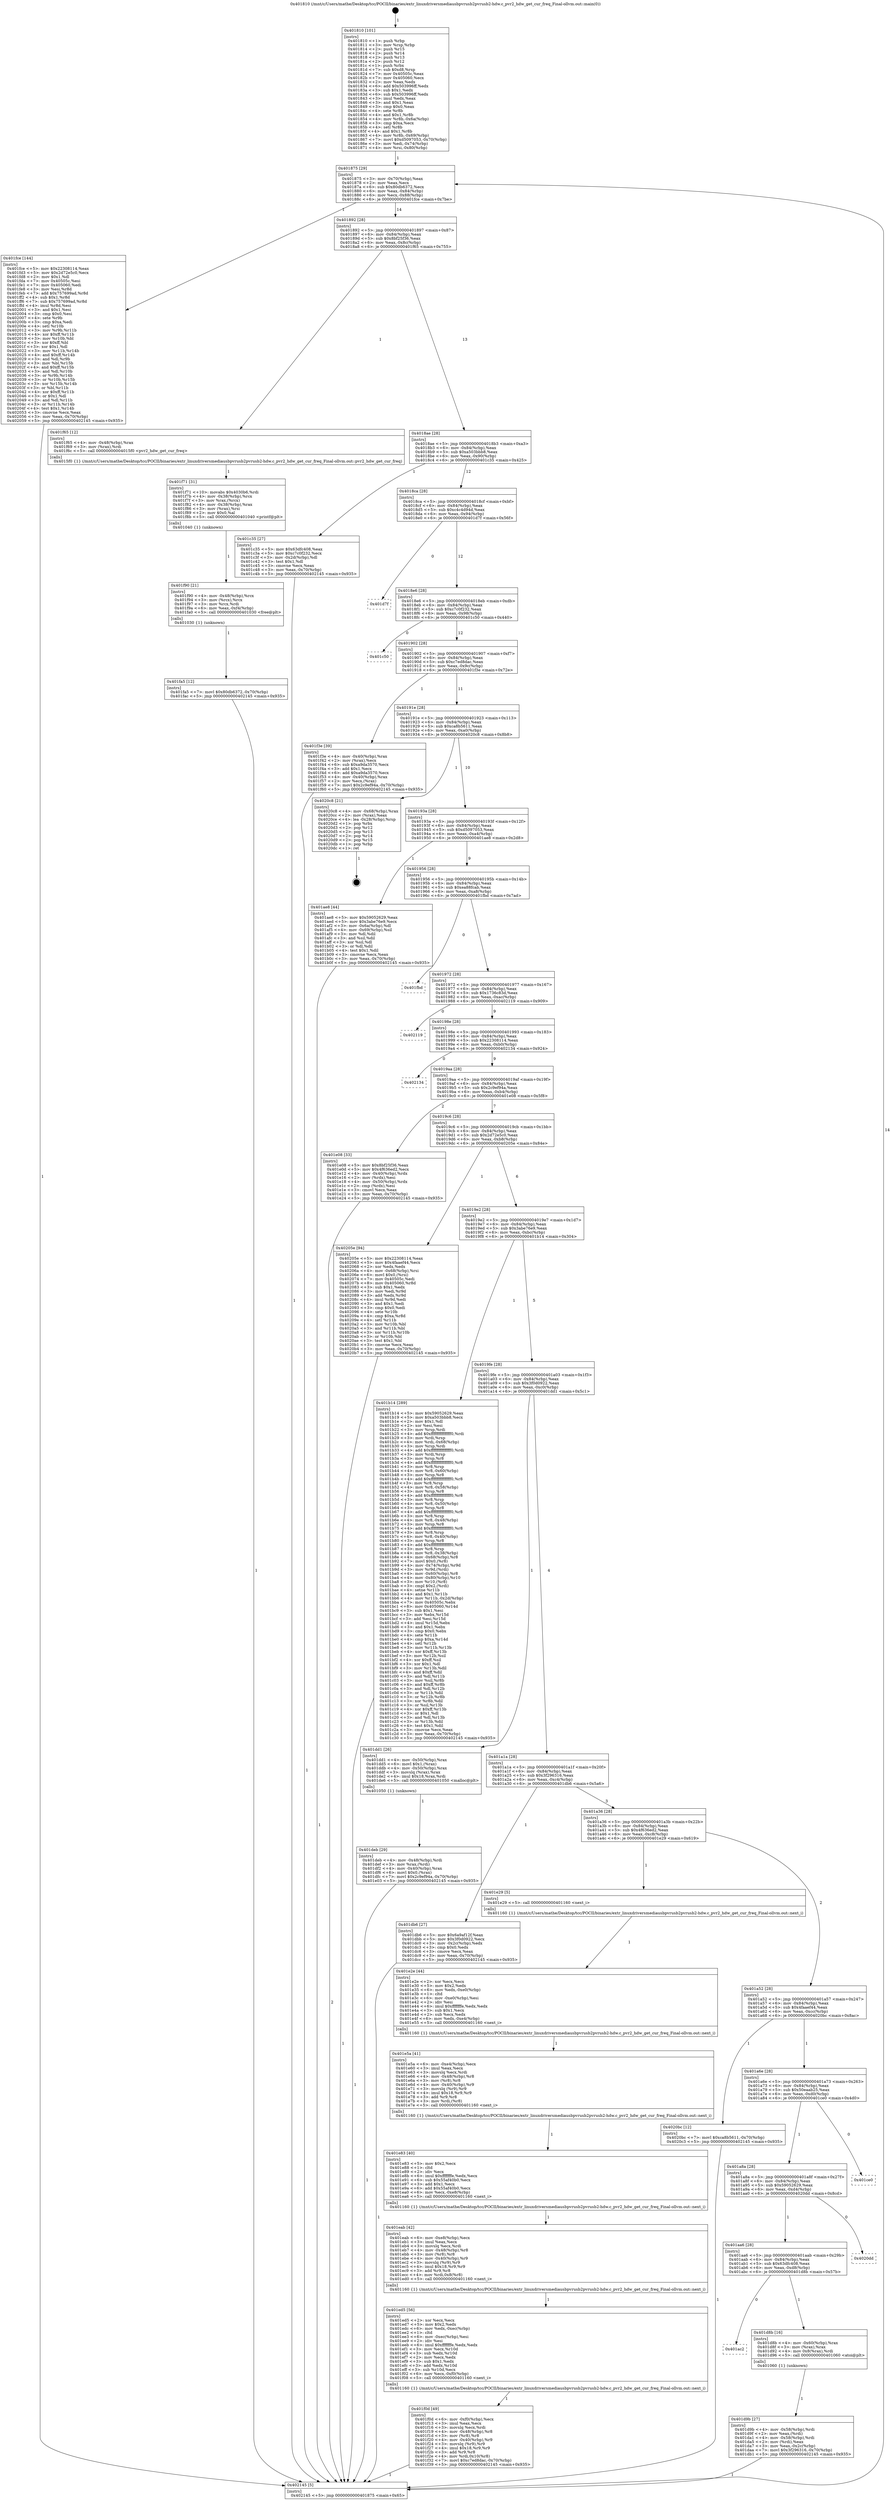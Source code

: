 digraph "0x401810" {
  label = "0x401810 (/mnt/c/Users/mathe/Desktop/tcc/POCII/binaries/extr_linuxdriversmediausbpvrusb2pvrusb2-hdw.c_pvr2_hdw_get_cur_freq_Final-ollvm.out::main(0))"
  labelloc = "t"
  node[shape=record]

  Entry [label="",width=0.3,height=0.3,shape=circle,fillcolor=black,style=filled]
  "0x401875" [label="{
     0x401875 [29]\l
     | [instrs]\l
     &nbsp;&nbsp;0x401875 \<+3\>: mov -0x70(%rbp),%eax\l
     &nbsp;&nbsp;0x401878 \<+2\>: mov %eax,%ecx\l
     &nbsp;&nbsp;0x40187a \<+6\>: sub $0x80db6372,%ecx\l
     &nbsp;&nbsp;0x401880 \<+6\>: mov %eax,-0x84(%rbp)\l
     &nbsp;&nbsp;0x401886 \<+6\>: mov %ecx,-0x88(%rbp)\l
     &nbsp;&nbsp;0x40188c \<+6\>: je 0000000000401fce \<main+0x7be\>\l
  }"]
  "0x401fce" [label="{
     0x401fce [144]\l
     | [instrs]\l
     &nbsp;&nbsp;0x401fce \<+5\>: mov $0x22308114,%eax\l
     &nbsp;&nbsp;0x401fd3 \<+5\>: mov $0x2d72e5c0,%ecx\l
     &nbsp;&nbsp;0x401fd8 \<+2\>: mov $0x1,%dl\l
     &nbsp;&nbsp;0x401fda \<+7\>: mov 0x40505c,%esi\l
     &nbsp;&nbsp;0x401fe1 \<+7\>: mov 0x405060,%edi\l
     &nbsp;&nbsp;0x401fe8 \<+3\>: mov %esi,%r8d\l
     &nbsp;&nbsp;0x401feb \<+7\>: add $0x757699ad,%r8d\l
     &nbsp;&nbsp;0x401ff2 \<+4\>: sub $0x1,%r8d\l
     &nbsp;&nbsp;0x401ff6 \<+7\>: sub $0x757699ad,%r8d\l
     &nbsp;&nbsp;0x401ffd \<+4\>: imul %r8d,%esi\l
     &nbsp;&nbsp;0x402001 \<+3\>: and $0x1,%esi\l
     &nbsp;&nbsp;0x402004 \<+3\>: cmp $0x0,%esi\l
     &nbsp;&nbsp;0x402007 \<+4\>: sete %r9b\l
     &nbsp;&nbsp;0x40200b \<+3\>: cmp $0xa,%edi\l
     &nbsp;&nbsp;0x40200e \<+4\>: setl %r10b\l
     &nbsp;&nbsp;0x402012 \<+3\>: mov %r9b,%r11b\l
     &nbsp;&nbsp;0x402015 \<+4\>: xor $0xff,%r11b\l
     &nbsp;&nbsp;0x402019 \<+3\>: mov %r10b,%bl\l
     &nbsp;&nbsp;0x40201c \<+3\>: xor $0xff,%bl\l
     &nbsp;&nbsp;0x40201f \<+3\>: xor $0x1,%dl\l
     &nbsp;&nbsp;0x402022 \<+3\>: mov %r11b,%r14b\l
     &nbsp;&nbsp;0x402025 \<+4\>: and $0xff,%r14b\l
     &nbsp;&nbsp;0x402029 \<+3\>: and %dl,%r9b\l
     &nbsp;&nbsp;0x40202c \<+3\>: mov %bl,%r15b\l
     &nbsp;&nbsp;0x40202f \<+4\>: and $0xff,%r15b\l
     &nbsp;&nbsp;0x402033 \<+3\>: and %dl,%r10b\l
     &nbsp;&nbsp;0x402036 \<+3\>: or %r9b,%r14b\l
     &nbsp;&nbsp;0x402039 \<+3\>: or %r10b,%r15b\l
     &nbsp;&nbsp;0x40203c \<+3\>: xor %r15b,%r14b\l
     &nbsp;&nbsp;0x40203f \<+3\>: or %bl,%r11b\l
     &nbsp;&nbsp;0x402042 \<+4\>: xor $0xff,%r11b\l
     &nbsp;&nbsp;0x402046 \<+3\>: or $0x1,%dl\l
     &nbsp;&nbsp;0x402049 \<+3\>: and %dl,%r11b\l
     &nbsp;&nbsp;0x40204c \<+3\>: or %r11b,%r14b\l
     &nbsp;&nbsp;0x40204f \<+4\>: test $0x1,%r14b\l
     &nbsp;&nbsp;0x402053 \<+3\>: cmovne %ecx,%eax\l
     &nbsp;&nbsp;0x402056 \<+3\>: mov %eax,-0x70(%rbp)\l
     &nbsp;&nbsp;0x402059 \<+5\>: jmp 0000000000402145 \<main+0x935\>\l
  }"]
  "0x401892" [label="{
     0x401892 [28]\l
     | [instrs]\l
     &nbsp;&nbsp;0x401892 \<+5\>: jmp 0000000000401897 \<main+0x87\>\l
     &nbsp;&nbsp;0x401897 \<+6\>: mov -0x84(%rbp),%eax\l
     &nbsp;&nbsp;0x40189d \<+5\>: sub $0x8bf25f36,%eax\l
     &nbsp;&nbsp;0x4018a2 \<+6\>: mov %eax,-0x8c(%rbp)\l
     &nbsp;&nbsp;0x4018a8 \<+6\>: je 0000000000401f65 \<main+0x755\>\l
  }"]
  Exit [label="",width=0.3,height=0.3,shape=circle,fillcolor=black,style=filled,peripheries=2]
  "0x401f65" [label="{
     0x401f65 [12]\l
     | [instrs]\l
     &nbsp;&nbsp;0x401f65 \<+4\>: mov -0x48(%rbp),%rax\l
     &nbsp;&nbsp;0x401f69 \<+3\>: mov (%rax),%rdi\l
     &nbsp;&nbsp;0x401f6c \<+5\>: call 00000000004015f0 \<pvr2_hdw_get_cur_freq\>\l
     | [calls]\l
     &nbsp;&nbsp;0x4015f0 \{1\} (/mnt/c/Users/mathe/Desktop/tcc/POCII/binaries/extr_linuxdriversmediausbpvrusb2pvrusb2-hdw.c_pvr2_hdw_get_cur_freq_Final-ollvm.out::pvr2_hdw_get_cur_freq)\l
  }"]
  "0x4018ae" [label="{
     0x4018ae [28]\l
     | [instrs]\l
     &nbsp;&nbsp;0x4018ae \<+5\>: jmp 00000000004018b3 \<main+0xa3\>\l
     &nbsp;&nbsp;0x4018b3 \<+6\>: mov -0x84(%rbp),%eax\l
     &nbsp;&nbsp;0x4018b9 \<+5\>: sub $0xa503bbb8,%eax\l
     &nbsp;&nbsp;0x4018be \<+6\>: mov %eax,-0x90(%rbp)\l
     &nbsp;&nbsp;0x4018c4 \<+6\>: je 0000000000401c35 \<main+0x425\>\l
  }"]
  "0x401fa5" [label="{
     0x401fa5 [12]\l
     | [instrs]\l
     &nbsp;&nbsp;0x401fa5 \<+7\>: movl $0x80db6372,-0x70(%rbp)\l
     &nbsp;&nbsp;0x401fac \<+5\>: jmp 0000000000402145 \<main+0x935\>\l
  }"]
  "0x401c35" [label="{
     0x401c35 [27]\l
     | [instrs]\l
     &nbsp;&nbsp;0x401c35 \<+5\>: mov $0x63dfc408,%eax\l
     &nbsp;&nbsp;0x401c3a \<+5\>: mov $0xc7c0f232,%ecx\l
     &nbsp;&nbsp;0x401c3f \<+3\>: mov -0x2d(%rbp),%dl\l
     &nbsp;&nbsp;0x401c42 \<+3\>: test $0x1,%dl\l
     &nbsp;&nbsp;0x401c45 \<+3\>: cmovne %ecx,%eax\l
     &nbsp;&nbsp;0x401c48 \<+3\>: mov %eax,-0x70(%rbp)\l
     &nbsp;&nbsp;0x401c4b \<+5\>: jmp 0000000000402145 \<main+0x935\>\l
  }"]
  "0x4018ca" [label="{
     0x4018ca [28]\l
     | [instrs]\l
     &nbsp;&nbsp;0x4018ca \<+5\>: jmp 00000000004018cf \<main+0xbf\>\l
     &nbsp;&nbsp;0x4018cf \<+6\>: mov -0x84(%rbp),%eax\l
     &nbsp;&nbsp;0x4018d5 \<+5\>: sub $0xc4c4d94d,%eax\l
     &nbsp;&nbsp;0x4018da \<+6\>: mov %eax,-0x94(%rbp)\l
     &nbsp;&nbsp;0x4018e0 \<+6\>: je 0000000000401d7f \<main+0x56f\>\l
  }"]
  "0x401f90" [label="{
     0x401f90 [21]\l
     | [instrs]\l
     &nbsp;&nbsp;0x401f90 \<+4\>: mov -0x48(%rbp),%rcx\l
     &nbsp;&nbsp;0x401f94 \<+3\>: mov (%rcx),%rcx\l
     &nbsp;&nbsp;0x401f97 \<+3\>: mov %rcx,%rdi\l
     &nbsp;&nbsp;0x401f9a \<+6\>: mov %eax,-0xf4(%rbp)\l
     &nbsp;&nbsp;0x401fa0 \<+5\>: call 0000000000401030 \<free@plt\>\l
     | [calls]\l
     &nbsp;&nbsp;0x401030 \{1\} (unknown)\l
  }"]
  "0x401d7f" [label="{
     0x401d7f\l
  }", style=dashed]
  "0x4018e6" [label="{
     0x4018e6 [28]\l
     | [instrs]\l
     &nbsp;&nbsp;0x4018e6 \<+5\>: jmp 00000000004018eb \<main+0xdb\>\l
     &nbsp;&nbsp;0x4018eb \<+6\>: mov -0x84(%rbp),%eax\l
     &nbsp;&nbsp;0x4018f1 \<+5\>: sub $0xc7c0f232,%eax\l
     &nbsp;&nbsp;0x4018f6 \<+6\>: mov %eax,-0x98(%rbp)\l
     &nbsp;&nbsp;0x4018fc \<+6\>: je 0000000000401c50 \<main+0x440\>\l
  }"]
  "0x401f71" [label="{
     0x401f71 [31]\l
     | [instrs]\l
     &nbsp;&nbsp;0x401f71 \<+10\>: movabs $0x4030b6,%rdi\l
     &nbsp;&nbsp;0x401f7b \<+4\>: mov -0x38(%rbp),%rcx\l
     &nbsp;&nbsp;0x401f7f \<+3\>: mov %rax,(%rcx)\l
     &nbsp;&nbsp;0x401f82 \<+4\>: mov -0x38(%rbp),%rax\l
     &nbsp;&nbsp;0x401f86 \<+3\>: mov (%rax),%rsi\l
     &nbsp;&nbsp;0x401f89 \<+2\>: mov $0x0,%al\l
     &nbsp;&nbsp;0x401f8b \<+5\>: call 0000000000401040 \<printf@plt\>\l
     | [calls]\l
     &nbsp;&nbsp;0x401040 \{1\} (unknown)\l
  }"]
  "0x401c50" [label="{
     0x401c50\l
  }", style=dashed]
  "0x401902" [label="{
     0x401902 [28]\l
     | [instrs]\l
     &nbsp;&nbsp;0x401902 \<+5\>: jmp 0000000000401907 \<main+0xf7\>\l
     &nbsp;&nbsp;0x401907 \<+6\>: mov -0x84(%rbp),%eax\l
     &nbsp;&nbsp;0x40190d \<+5\>: sub $0xc7ed8dac,%eax\l
     &nbsp;&nbsp;0x401912 \<+6\>: mov %eax,-0x9c(%rbp)\l
     &nbsp;&nbsp;0x401918 \<+6\>: je 0000000000401f3e \<main+0x72e\>\l
  }"]
  "0x401f0d" [label="{
     0x401f0d [49]\l
     | [instrs]\l
     &nbsp;&nbsp;0x401f0d \<+6\>: mov -0xf0(%rbp),%ecx\l
     &nbsp;&nbsp;0x401f13 \<+3\>: imul %eax,%ecx\l
     &nbsp;&nbsp;0x401f16 \<+3\>: movslq %ecx,%rdi\l
     &nbsp;&nbsp;0x401f19 \<+4\>: mov -0x48(%rbp),%r8\l
     &nbsp;&nbsp;0x401f1d \<+3\>: mov (%r8),%r8\l
     &nbsp;&nbsp;0x401f20 \<+4\>: mov -0x40(%rbp),%r9\l
     &nbsp;&nbsp;0x401f24 \<+3\>: movslq (%r9),%r9\l
     &nbsp;&nbsp;0x401f27 \<+4\>: imul $0x18,%r9,%r9\l
     &nbsp;&nbsp;0x401f2b \<+3\>: add %r9,%r8\l
     &nbsp;&nbsp;0x401f2e \<+4\>: mov %rdi,0x10(%r8)\l
     &nbsp;&nbsp;0x401f32 \<+7\>: movl $0xc7ed8dac,-0x70(%rbp)\l
     &nbsp;&nbsp;0x401f39 \<+5\>: jmp 0000000000402145 \<main+0x935\>\l
  }"]
  "0x401f3e" [label="{
     0x401f3e [39]\l
     | [instrs]\l
     &nbsp;&nbsp;0x401f3e \<+4\>: mov -0x40(%rbp),%rax\l
     &nbsp;&nbsp;0x401f42 \<+2\>: mov (%rax),%ecx\l
     &nbsp;&nbsp;0x401f44 \<+6\>: sub $0xa9da3570,%ecx\l
     &nbsp;&nbsp;0x401f4a \<+3\>: add $0x1,%ecx\l
     &nbsp;&nbsp;0x401f4d \<+6\>: add $0xa9da3570,%ecx\l
     &nbsp;&nbsp;0x401f53 \<+4\>: mov -0x40(%rbp),%rax\l
     &nbsp;&nbsp;0x401f57 \<+2\>: mov %ecx,(%rax)\l
     &nbsp;&nbsp;0x401f59 \<+7\>: movl $0x2c9ef94a,-0x70(%rbp)\l
     &nbsp;&nbsp;0x401f60 \<+5\>: jmp 0000000000402145 \<main+0x935\>\l
  }"]
  "0x40191e" [label="{
     0x40191e [28]\l
     | [instrs]\l
     &nbsp;&nbsp;0x40191e \<+5\>: jmp 0000000000401923 \<main+0x113\>\l
     &nbsp;&nbsp;0x401923 \<+6\>: mov -0x84(%rbp),%eax\l
     &nbsp;&nbsp;0x401929 \<+5\>: sub $0xca8b5611,%eax\l
     &nbsp;&nbsp;0x40192e \<+6\>: mov %eax,-0xa0(%rbp)\l
     &nbsp;&nbsp;0x401934 \<+6\>: je 00000000004020c8 \<main+0x8b8\>\l
  }"]
  "0x401ed5" [label="{
     0x401ed5 [56]\l
     | [instrs]\l
     &nbsp;&nbsp;0x401ed5 \<+2\>: xor %ecx,%ecx\l
     &nbsp;&nbsp;0x401ed7 \<+5\>: mov $0x2,%edx\l
     &nbsp;&nbsp;0x401edc \<+6\>: mov %edx,-0xec(%rbp)\l
     &nbsp;&nbsp;0x401ee2 \<+1\>: cltd\l
     &nbsp;&nbsp;0x401ee3 \<+6\>: mov -0xec(%rbp),%esi\l
     &nbsp;&nbsp;0x401ee9 \<+2\>: idiv %esi\l
     &nbsp;&nbsp;0x401eeb \<+6\>: imul $0xfffffffe,%edx,%edx\l
     &nbsp;&nbsp;0x401ef1 \<+3\>: mov %ecx,%r10d\l
     &nbsp;&nbsp;0x401ef4 \<+3\>: sub %edx,%r10d\l
     &nbsp;&nbsp;0x401ef7 \<+2\>: mov %ecx,%edx\l
     &nbsp;&nbsp;0x401ef9 \<+3\>: sub $0x1,%edx\l
     &nbsp;&nbsp;0x401efc \<+3\>: add %edx,%r10d\l
     &nbsp;&nbsp;0x401eff \<+3\>: sub %r10d,%ecx\l
     &nbsp;&nbsp;0x401f02 \<+6\>: mov %ecx,-0xf0(%rbp)\l
     &nbsp;&nbsp;0x401f08 \<+5\>: call 0000000000401160 \<next_i\>\l
     | [calls]\l
     &nbsp;&nbsp;0x401160 \{1\} (/mnt/c/Users/mathe/Desktop/tcc/POCII/binaries/extr_linuxdriversmediausbpvrusb2pvrusb2-hdw.c_pvr2_hdw_get_cur_freq_Final-ollvm.out::next_i)\l
  }"]
  "0x4020c8" [label="{
     0x4020c8 [21]\l
     | [instrs]\l
     &nbsp;&nbsp;0x4020c8 \<+4\>: mov -0x68(%rbp),%rax\l
     &nbsp;&nbsp;0x4020cc \<+2\>: mov (%rax),%eax\l
     &nbsp;&nbsp;0x4020ce \<+4\>: lea -0x28(%rbp),%rsp\l
     &nbsp;&nbsp;0x4020d2 \<+1\>: pop %rbx\l
     &nbsp;&nbsp;0x4020d3 \<+2\>: pop %r12\l
     &nbsp;&nbsp;0x4020d5 \<+2\>: pop %r13\l
     &nbsp;&nbsp;0x4020d7 \<+2\>: pop %r14\l
     &nbsp;&nbsp;0x4020d9 \<+2\>: pop %r15\l
     &nbsp;&nbsp;0x4020db \<+1\>: pop %rbp\l
     &nbsp;&nbsp;0x4020dc \<+1\>: ret\l
  }"]
  "0x40193a" [label="{
     0x40193a [28]\l
     | [instrs]\l
     &nbsp;&nbsp;0x40193a \<+5\>: jmp 000000000040193f \<main+0x12f\>\l
     &nbsp;&nbsp;0x40193f \<+6\>: mov -0x84(%rbp),%eax\l
     &nbsp;&nbsp;0x401945 \<+5\>: sub $0xd5097053,%eax\l
     &nbsp;&nbsp;0x40194a \<+6\>: mov %eax,-0xa4(%rbp)\l
     &nbsp;&nbsp;0x401950 \<+6\>: je 0000000000401ae8 \<main+0x2d8\>\l
  }"]
  "0x401eab" [label="{
     0x401eab [42]\l
     | [instrs]\l
     &nbsp;&nbsp;0x401eab \<+6\>: mov -0xe8(%rbp),%ecx\l
     &nbsp;&nbsp;0x401eb1 \<+3\>: imul %eax,%ecx\l
     &nbsp;&nbsp;0x401eb4 \<+3\>: movslq %ecx,%rdi\l
     &nbsp;&nbsp;0x401eb7 \<+4\>: mov -0x48(%rbp),%r8\l
     &nbsp;&nbsp;0x401ebb \<+3\>: mov (%r8),%r8\l
     &nbsp;&nbsp;0x401ebe \<+4\>: mov -0x40(%rbp),%r9\l
     &nbsp;&nbsp;0x401ec2 \<+3\>: movslq (%r9),%r9\l
     &nbsp;&nbsp;0x401ec5 \<+4\>: imul $0x18,%r9,%r9\l
     &nbsp;&nbsp;0x401ec9 \<+3\>: add %r9,%r8\l
     &nbsp;&nbsp;0x401ecc \<+4\>: mov %rdi,0x8(%r8)\l
     &nbsp;&nbsp;0x401ed0 \<+5\>: call 0000000000401160 \<next_i\>\l
     | [calls]\l
     &nbsp;&nbsp;0x401160 \{1\} (/mnt/c/Users/mathe/Desktop/tcc/POCII/binaries/extr_linuxdriversmediausbpvrusb2pvrusb2-hdw.c_pvr2_hdw_get_cur_freq_Final-ollvm.out::next_i)\l
  }"]
  "0x401ae8" [label="{
     0x401ae8 [44]\l
     | [instrs]\l
     &nbsp;&nbsp;0x401ae8 \<+5\>: mov $0x59052629,%eax\l
     &nbsp;&nbsp;0x401aed \<+5\>: mov $0x3abe76e9,%ecx\l
     &nbsp;&nbsp;0x401af2 \<+3\>: mov -0x6a(%rbp),%dl\l
     &nbsp;&nbsp;0x401af5 \<+4\>: mov -0x69(%rbp),%sil\l
     &nbsp;&nbsp;0x401af9 \<+3\>: mov %dl,%dil\l
     &nbsp;&nbsp;0x401afc \<+3\>: and %sil,%dil\l
     &nbsp;&nbsp;0x401aff \<+3\>: xor %sil,%dl\l
     &nbsp;&nbsp;0x401b02 \<+3\>: or %dl,%dil\l
     &nbsp;&nbsp;0x401b05 \<+4\>: test $0x1,%dil\l
     &nbsp;&nbsp;0x401b09 \<+3\>: cmovne %ecx,%eax\l
     &nbsp;&nbsp;0x401b0c \<+3\>: mov %eax,-0x70(%rbp)\l
     &nbsp;&nbsp;0x401b0f \<+5\>: jmp 0000000000402145 \<main+0x935\>\l
  }"]
  "0x401956" [label="{
     0x401956 [28]\l
     | [instrs]\l
     &nbsp;&nbsp;0x401956 \<+5\>: jmp 000000000040195b \<main+0x14b\>\l
     &nbsp;&nbsp;0x40195b \<+6\>: mov -0x84(%rbp),%eax\l
     &nbsp;&nbsp;0x401961 \<+5\>: sub $0xea88fcab,%eax\l
     &nbsp;&nbsp;0x401966 \<+6\>: mov %eax,-0xa8(%rbp)\l
     &nbsp;&nbsp;0x40196c \<+6\>: je 0000000000401fbd \<main+0x7ad\>\l
  }"]
  "0x402145" [label="{
     0x402145 [5]\l
     | [instrs]\l
     &nbsp;&nbsp;0x402145 \<+5\>: jmp 0000000000401875 \<main+0x65\>\l
  }"]
  "0x401810" [label="{
     0x401810 [101]\l
     | [instrs]\l
     &nbsp;&nbsp;0x401810 \<+1\>: push %rbp\l
     &nbsp;&nbsp;0x401811 \<+3\>: mov %rsp,%rbp\l
     &nbsp;&nbsp;0x401814 \<+2\>: push %r15\l
     &nbsp;&nbsp;0x401816 \<+2\>: push %r14\l
     &nbsp;&nbsp;0x401818 \<+2\>: push %r13\l
     &nbsp;&nbsp;0x40181a \<+2\>: push %r12\l
     &nbsp;&nbsp;0x40181c \<+1\>: push %rbx\l
     &nbsp;&nbsp;0x40181d \<+7\>: sub $0xd8,%rsp\l
     &nbsp;&nbsp;0x401824 \<+7\>: mov 0x40505c,%eax\l
     &nbsp;&nbsp;0x40182b \<+7\>: mov 0x405060,%ecx\l
     &nbsp;&nbsp;0x401832 \<+2\>: mov %eax,%edx\l
     &nbsp;&nbsp;0x401834 \<+6\>: add $0x503996ff,%edx\l
     &nbsp;&nbsp;0x40183a \<+3\>: sub $0x1,%edx\l
     &nbsp;&nbsp;0x40183d \<+6\>: sub $0x503996ff,%edx\l
     &nbsp;&nbsp;0x401843 \<+3\>: imul %edx,%eax\l
     &nbsp;&nbsp;0x401846 \<+3\>: and $0x1,%eax\l
     &nbsp;&nbsp;0x401849 \<+3\>: cmp $0x0,%eax\l
     &nbsp;&nbsp;0x40184c \<+4\>: sete %r8b\l
     &nbsp;&nbsp;0x401850 \<+4\>: and $0x1,%r8b\l
     &nbsp;&nbsp;0x401854 \<+4\>: mov %r8b,-0x6a(%rbp)\l
     &nbsp;&nbsp;0x401858 \<+3\>: cmp $0xa,%ecx\l
     &nbsp;&nbsp;0x40185b \<+4\>: setl %r8b\l
     &nbsp;&nbsp;0x40185f \<+4\>: and $0x1,%r8b\l
     &nbsp;&nbsp;0x401863 \<+4\>: mov %r8b,-0x69(%rbp)\l
     &nbsp;&nbsp;0x401867 \<+7\>: movl $0xd5097053,-0x70(%rbp)\l
     &nbsp;&nbsp;0x40186e \<+3\>: mov %edi,-0x74(%rbp)\l
     &nbsp;&nbsp;0x401871 \<+4\>: mov %rsi,-0x80(%rbp)\l
  }"]
  "0x401e83" [label="{
     0x401e83 [40]\l
     | [instrs]\l
     &nbsp;&nbsp;0x401e83 \<+5\>: mov $0x2,%ecx\l
     &nbsp;&nbsp;0x401e88 \<+1\>: cltd\l
     &nbsp;&nbsp;0x401e89 \<+2\>: idiv %ecx\l
     &nbsp;&nbsp;0x401e8b \<+6\>: imul $0xfffffffe,%edx,%ecx\l
     &nbsp;&nbsp;0x401e91 \<+6\>: sub $0x55af40b0,%ecx\l
     &nbsp;&nbsp;0x401e97 \<+3\>: add $0x1,%ecx\l
     &nbsp;&nbsp;0x401e9a \<+6\>: add $0x55af40b0,%ecx\l
     &nbsp;&nbsp;0x401ea0 \<+6\>: mov %ecx,-0xe8(%rbp)\l
     &nbsp;&nbsp;0x401ea6 \<+5\>: call 0000000000401160 \<next_i\>\l
     | [calls]\l
     &nbsp;&nbsp;0x401160 \{1\} (/mnt/c/Users/mathe/Desktop/tcc/POCII/binaries/extr_linuxdriversmediausbpvrusb2pvrusb2-hdw.c_pvr2_hdw_get_cur_freq_Final-ollvm.out::next_i)\l
  }"]
  "0x401fbd" [label="{
     0x401fbd\l
  }", style=dashed]
  "0x401972" [label="{
     0x401972 [28]\l
     | [instrs]\l
     &nbsp;&nbsp;0x401972 \<+5\>: jmp 0000000000401977 \<main+0x167\>\l
     &nbsp;&nbsp;0x401977 \<+6\>: mov -0x84(%rbp),%eax\l
     &nbsp;&nbsp;0x40197d \<+5\>: sub $0x1736c83d,%eax\l
     &nbsp;&nbsp;0x401982 \<+6\>: mov %eax,-0xac(%rbp)\l
     &nbsp;&nbsp;0x401988 \<+6\>: je 0000000000402119 \<main+0x909\>\l
  }"]
  "0x401e5a" [label="{
     0x401e5a [41]\l
     | [instrs]\l
     &nbsp;&nbsp;0x401e5a \<+6\>: mov -0xe4(%rbp),%ecx\l
     &nbsp;&nbsp;0x401e60 \<+3\>: imul %eax,%ecx\l
     &nbsp;&nbsp;0x401e63 \<+3\>: movslq %ecx,%rdi\l
     &nbsp;&nbsp;0x401e66 \<+4\>: mov -0x48(%rbp),%r8\l
     &nbsp;&nbsp;0x401e6a \<+3\>: mov (%r8),%r8\l
     &nbsp;&nbsp;0x401e6d \<+4\>: mov -0x40(%rbp),%r9\l
     &nbsp;&nbsp;0x401e71 \<+3\>: movslq (%r9),%r9\l
     &nbsp;&nbsp;0x401e74 \<+4\>: imul $0x18,%r9,%r9\l
     &nbsp;&nbsp;0x401e78 \<+3\>: add %r9,%r8\l
     &nbsp;&nbsp;0x401e7b \<+3\>: mov %rdi,(%r8)\l
     &nbsp;&nbsp;0x401e7e \<+5\>: call 0000000000401160 \<next_i\>\l
     | [calls]\l
     &nbsp;&nbsp;0x401160 \{1\} (/mnt/c/Users/mathe/Desktop/tcc/POCII/binaries/extr_linuxdriversmediausbpvrusb2pvrusb2-hdw.c_pvr2_hdw_get_cur_freq_Final-ollvm.out::next_i)\l
  }"]
  "0x402119" [label="{
     0x402119\l
  }", style=dashed]
  "0x40198e" [label="{
     0x40198e [28]\l
     | [instrs]\l
     &nbsp;&nbsp;0x40198e \<+5\>: jmp 0000000000401993 \<main+0x183\>\l
     &nbsp;&nbsp;0x401993 \<+6\>: mov -0x84(%rbp),%eax\l
     &nbsp;&nbsp;0x401999 \<+5\>: sub $0x22308114,%eax\l
     &nbsp;&nbsp;0x40199e \<+6\>: mov %eax,-0xb0(%rbp)\l
     &nbsp;&nbsp;0x4019a4 \<+6\>: je 0000000000402134 \<main+0x924\>\l
  }"]
  "0x401e2e" [label="{
     0x401e2e [44]\l
     | [instrs]\l
     &nbsp;&nbsp;0x401e2e \<+2\>: xor %ecx,%ecx\l
     &nbsp;&nbsp;0x401e30 \<+5\>: mov $0x2,%edx\l
     &nbsp;&nbsp;0x401e35 \<+6\>: mov %edx,-0xe0(%rbp)\l
     &nbsp;&nbsp;0x401e3b \<+1\>: cltd\l
     &nbsp;&nbsp;0x401e3c \<+6\>: mov -0xe0(%rbp),%esi\l
     &nbsp;&nbsp;0x401e42 \<+2\>: idiv %esi\l
     &nbsp;&nbsp;0x401e44 \<+6\>: imul $0xfffffffe,%edx,%edx\l
     &nbsp;&nbsp;0x401e4a \<+3\>: sub $0x1,%ecx\l
     &nbsp;&nbsp;0x401e4d \<+2\>: sub %ecx,%edx\l
     &nbsp;&nbsp;0x401e4f \<+6\>: mov %edx,-0xe4(%rbp)\l
     &nbsp;&nbsp;0x401e55 \<+5\>: call 0000000000401160 \<next_i\>\l
     | [calls]\l
     &nbsp;&nbsp;0x401160 \{1\} (/mnt/c/Users/mathe/Desktop/tcc/POCII/binaries/extr_linuxdriversmediausbpvrusb2pvrusb2-hdw.c_pvr2_hdw_get_cur_freq_Final-ollvm.out::next_i)\l
  }"]
  "0x402134" [label="{
     0x402134\l
  }", style=dashed]
  "0x4019aa" [label="{
     0x4019aa [28]\l
     | [instrs]\l
     &nbsp;&nbsp;0x4019aa \<+5\>: jmp 00000000004019af \<main+0x19f\>\l
     &nbsp;&nbsp;0x4019af \<+6\>: mov -0x84(%rbp),%eax\l
     &nbsp;&nbsp;0x4019b5 \<+5\>: sub $0x2c9ef94a,%eax\l
     &nbsp;&nbsp;0x4019ba \<+6\>: mov %eax,-0xb4(%rbp)\l
     &nbsp;&nbsp;0x4019c0 \<+6\>: je 0000000000401e08 \<main+0x5f8\>\l
  }"]
  "0x401deb" [label="{
     0x401deb [29]\l
     | [instrs]\l
     &nbsp;&nbsp;0x401deb \<+4\>: mov -0x48(%rbp),%rdi\l
     &nbsp;&nbsp;0x401def \<+3\>: mov %rax,(%rdi)\l
     &nbsp;&nbsp;0x401df2 \<+4\>: mov -0x40(%rbp),%rax\l
     &nbsp;&nbsp;0x401df6 \<+6\>: movl $0x0,(%rax)\l
     &nbsp;&nbsp;0x401dfc \<+7\>: movl $0x2c9ef94a,-0x70(%rbp)\l
     &nbsp;&nbsp;0x401e03 \<+5\>: jmp 0000000000402145 \<main+0x935\>\l
  }"]
  "0x401e08" [label="{
     0x401e08 [33]\l
     | [instrs]\l
     &nbsp;&nbsp;0x401e08 \<+5\>: mov $0x8bf25f36,%eax\l
     &nbsp;&nbsp;0x401e0d \<+5\>: mov $0x4f636ed2,%ecx\l
     &nbsp;&nbsp;0x401e12 \<+4\>: mov -0x40(%rbp),%rdx\l
     &nbsp;&nbsp;0x401e16 \<+2\>: mov (%rdx),%esi\l
     &nbsp;&nbsp;0x401e18 \<+4\>: mov -0x50(%rbp),%rdx\l
     &nbsp;&nbsp;0x401e1c \<+2\>: cmp (%rdx),%esi\l
     &nbsp;&nbsp;0x401e1e \<+3\>: cmovl %ecx,%eax\l
     &nbsp;&nbsp;0x401e21 \<+3\>: mov %eax,-0x70(%rbp)\l
     &nbsp;&nbsp;0x401e24 \<+5\>: jmp 0000000000402145 \<main+0x935\>\l
  }"]
  "0x4019c6" [label="{
     0x4019c6 [28]\l
     | [instrs]\l
     &nbsp;&nbsp;0x4019c6 \<+5\>: jmp 00000000004019cb \<main+0x1bb\>\l
     &nbsp;&nbsp;0x4019cb \<+6\>: mov -0x84(%rbp),%eax\l
     &nbsp;&nbsp;0x4019d1 \<+5\>: sub $0x2d72e5c0,%eax\l
     &nbsp;&nbsp;0x4019d6 \<+6\>: mov %eax,-0xb8(%rbp)\l
     &nbsp;&nbsp;0x4019dc \<+6\>: je 000000000040205e \<main+0x84e\>\l
  }"]
  "0x401d9b" [label="{
     0x401d9b [27]\l
     | [instrs]\l
     &nbsp;&nbsp;0x401d9b \<+4\>: mov -0x58(%rbp),%rdi\l
     &nbsp;&nbsp;0x401d9f \<+2\>: mov %eax,(%rdi)\l
     &nbsp;&nbsp;0x401da1 \<+4\>: mov -0x58(%rbp),%rdi\l
     &nbsp;&nbsp;0x401da5 \<+2\>: mov (%rdi),%eax\l
     &nbsp;&nbsp;0x401da7 \<+3\>: mov %eax,-0x2c(%rbp)\l
     &nbsp;&nbsp;0x401daa \<+7\>: movl $0x3f296316,-0x70(%rbp)\l
     &nbsp;&nbsp;0x401db1 \<+5\>: jmp 0000000000402145 \<main+0x935\>\l
  }"]
  "0x40205e" [label="{
     0x40205e [94]\l
     | [instrs]\l
     &nbsp;&nbsp;0x40205e \<+5\>: mov $0x22308114,%eax\l
     &nbsp;&nbsp;0x402063 \<+5\>: mov $0x4faaef44,%ecx\l
     &nbsp;&nbsp;0x402068 \<+2\>: xor %edx,%edx\l
     &nbsp;&nbsp;0x40206a \<+4\>: mov -0x68(%rbp),%rsi\l
     &nbsp;&nbsp;0x40206e \<+6\>: movl $0x0,(%rsi)\l
     &nbsp;&nbsp;0x402074 \<+7\>: mov 0x40505c,%edi\l
     &nbsp;&nbsp;0x40207b \<+8\>: mov 0x405060,%r8d\l
     &nbsp;&nbsp;0x402083 \<+3\>: sub $0x1,%edx\l
     &nbsp;&nbsp;0x402086 \<+3\>: mov %edi,%r9d\l
     &nbsp;&nbsp;0x402089 \<+3\>: add %edx,%r9d\l
     &nbsp;&nbsp;0x40208c \<+4\>: imul %r9d,%edi\l
     &nbsp;&nbsp;0x402090 \<+3\>: and $0x1,%edi\l
     &nbsp;&nbsp;0x402093 \<+3\>: cmp $0x0,%edi\l
     &nbsp;&nbsp;0x402096 \<+4\>: sete %r10b\l
     &nbsp;&nbsp;0x40209a \<+4\>: cmp $0xa,%r8d\l
     &nbsp;&nbsp;0x40209e \<+4\>: setl %r11b\l
     &nbsp;&nbsp;0x4020a2 \<+3\>: mov %r10b,%bl\l
     &nbsp;&nbsp;0x4020a5 \<+3\>: and %r11b,%bl\l
     &nbsp;&nbsp;0x4020a8 \<+3\>: xor %r11b,%r10b\l
     &nbsp;&nbsp;0x4020ab \<+3\>: or %r10b,%bl\l
     &nbsp;&nbsp;0x4020ae \<+3\>: test $0x1,%bl\l
     &nbsp;&nbsp;0x4020b1 \<+3\>: cmovne %ecx,%eax\l
     &nbsp;&nbsp;0x4020b4 \<+3\>: mov %eax,-0x70(%rbp)\l
     &nbsp;&nbsp;0x4020b7 \<+5\>: jmp 0000000000402145 \<main+0x935\>\l
  }"]
  "0x4019e2" [label="{
     0x4019e2 [28]\l
     | [instrs]\l
     &nbsp;&nbsp;0x4019e2 \<+5\>: jmp 00000000004019e7 \<main+0x1d7\>\l
     &nbsp;&nbsp;0x4019e7 \<+6\>: mov -0x84(%rbp),%eax\l
     &nbsp;&nbsp;0x4019ed \<+5\>: sub $0x3abe76e9,%eax\l
     &nbsp;&nbsp;0x4019f2 \<+6\>: mov %eax,-0xbc(%rbp)\l
     &nbsp;&nbsp;0x4019f8 \<+6\>: je 0000000000401b14 \<main+0x304\>\l
  }"]
  "0x401ac2" [label="{
     0x401ac2\l
  }", style=dashed]
  "0x401b14" [label="{
     0x401b14 [289]\l
     | [instrs]\l
     &nbsp;&nbsp;0x401b14 \<+5\>: mov $0x59052629,%eax\l
     &nbsp;&nbsp;0x401b19 \<+5\>: mov $0xa503bbb8,%ecx\l
     &nbsp;&nbsp;0x401b1e \<+2\>: mov $0x1,%dl\l
     &nbsp;&nbsp;0x401b20 \<+2\>: xor %esi,%esi\l
     &nbsp;&nbsp;0x401b22 \<+3\>: mov %rsp,%rdi\l
     &nbsp;&nbsp;0x401b25 \<+4\>: add $0xfffffffffffffff0,%rdi\l
     &nbsp;&nbsp;0x401b29 \<+3\>: mov %rdi,%rsp\l
     &nbsp;&nbsp;0x401b2c \<+4\>: mov %rdi,-0x68(%rbp)\l
     &nbsp;&nbsp;0x401b30 \<+3\>: mov %rsp,%rdi\l
     &nbsp;&nbsp;0x401b33 \<+4\>: add $0xfffffffffffffff0,%rdi\l
     &nbsp;&nbsp;0x401b37 \<+3\>: mov %rdi,%rsp\l
     &nbsp;&nbsp;0x401b3a \<+3\>: mov %rsp,%r8\l
     &nbsp;&nbsp;0x401b3d \<+4\>: add $0xfffffffffffffff0,%r8\l
     &nbsp;&nbsp;0x401b41 \<+3\>: mov %r8,%rsp\l
     &nbsp;&nbsp;0x401b44 \<+4\>: mov %r8,-0x60(%rbp)\l
     &nbsp;&nbsp;0x401b48 \<+3\>: mov %rsp,%r8\l
     &nbsp;&nbsp;0x401b4b \<+4\>: add $0xfffffffffffffff0,%r8\l
     &nbsp;&nbsp;0x401b4f \<+3\>: mov %r8,%rsp\l
     &nbsp;&nbsp;0x401b52 \<+4\>: mov %r8,-0x58(%rbp)\l
     &nbsp;&nbsp;0x401b56 \<+3\>: mov %rsp,%r8\l
     &nbsp;&nbsp;0x401b59 \<+4\>: add $0xfffffffffffffff0,%r8\l
     &nbsp;&nbsp;0x401b5d \<+3\>: mov %r8,%rsp\l
     &nbsp;&nbsp;0x401b60 \<+4\>: mov %r8,-0x50(%rbp)\l
     &nbsp;&nbsp;0x401b64 \<+3\>: mov %rsp,%r8\l
     &nbsp;&nbsp;0x401b67 \<+4\>: add $0xfffffffffffffff0,%r8\l
     &nbsp;&nbsp;0x401b6b \<+3\>: mov %r8,%rsp\l
     &nbsp;&nbsp;0x401b6e \<+4\>: mov %r8,-0x48(%rbp)\l
     &nbsp;&nbsp;0x401b72 \<+3\>: mov %rsp,%r8\l
     &nbsp;&nbsp;0x401b75 \<+4\>: add $0xfffffffffffffff0,%r8\l
     &nbsp;&nbsp;0x401b79 \<+3\>: mov %r8,%rsp\l
     &nbsp;&nbsp;0x401b7c \<+4\>: mov %r8,-0x40(%rbp)\l
     &nbsp;&nbsp;0x401b80 \<+3\>: mov %rsp,%r8\l
     &nbsp;&nbsp;0x401b83 \<+4\>: add $0xfffffffffffffff0,%r8\l
     &nbsp;&nbsp;0x401b87 \<+3\>: mov %r8,%rsp\l
     &nbsp;&nbsp;0x401b8a \<+4\>: mov %r8,-0x38(%rbp)\l
     &nbsp;&nbsp;0x401b8e \<+4\>: mov -0x68(%rbp),%r8\l
     &nbsp;&nbsp;0x401b92 \<+7\>: movl $0x0,(%r8)\l
     &nbsp;&nbsp;0x401b99 \<+4\>: mov -0x74(%rbp),%r9d\l
     &nbsp;&nbsp;0x401b9d \<+3\>: mov %r9d,(%rdi)\l
     &nbsp;&nbsp;0x401ba0 \<+4\>: mov -0x60(%rbp),%r8\l
     &nbsp;&nbsp;0x401ba4 \<+4\>: mov -0x80(%rbp),%r10\l
     &nbsp;&nbsp;0x401ba8 \<+3\>: mov %r10,(%r8)\l
     &nbsp;&nbsp;0x401bab \<+3\>: cmpl $0x2,(%rdi)\l
     &nbsp;&nbsp;0x401bae \<+4\>: setne %r11b\l
     &nbsp;&nbsp;0x401bb2 \<+4\>: and $0x1,%r11b\l
     &nbsp;&nbsp;0x401bb6 \<+4\>: mov %r11b,-0x2d(%rbp)\l
     &nbsp;&nbsp;0x401bba \<+7\>: mov 0x40505c,%ebx\l
     &nbsp;&nbsp;0x401bc1 \<+8\>: mov 0x405060,%r14d\l
     &nbsp;&nbsp;0x401bc9 \<+3\>: sub $0x1,%esi\l
     &nbsp;&nbsp;0x401bcc \<+3\>: mov %ebx,%r15d\l
     &nbsp;&nbsp;0x401bcf \<+3\>: add %esi,%r15d\l
     &nbsp;&nbsp;0x401bd2 \<+4\>: imul %r15d,%ebx\l
     &nbsp;&nbsp;0x401bd6 \<+3\>: and $0x1,%ebx\l
     &nbsp;&nbsp;0x401bd9 \<+3\>: cmp $0x0,%ebx\l
     &nbsp;&nbsp;0x401bdc \<+4\>: sete %r11b\l
     &nbsp;&nbsp;0x401be0 \<+4\>: cmp $0xa,%r14d\l
     &nbsp;&nbsp;0x401be4 \<+4\>: setl %r12b\l
     &nbsp;&nbsp;0x401be8 \<+3\>: mov %r11b,%r13b\l
     &nbsp;&nbsp;0x401beb \<+4\>: xor $0xff,%r13b\l
     &nbsp;&nbsp;0x401bef \<+3\>: mov %r12b,%sil\l
     &nbsp;&nbsp;0x401bf2 \<+4\>: xor $0xff,%sil\l
     &nbsp;&nbsp;0x401bf6 \<+3\>: xor $0x1,%dl\l
     &nbsp;&nbsp;0x401bf9 \<+3\>: mov %r13b,%dil\l
     &nbsp;&nbsp;0x401bfc \<+4\>: and $0xff,%dil\l
     &nbsp;&nbsp;0x401c00 \<+3\>: and %dl,%r11b\l
     &nbsp;&nbsp;0x401c03 \<+3\>: mov %sil,%r8b\l
     &nbsp;&nbsp;0x401c06 \<+4\>: and $0xff,%r8b\l
     &nbsp;&nbsp;0x401c0a \<+3\>: and %dl,%r12b\l
     &nbsp;&nbsp;0x401c0d \<+3\>: or %r11b,%dil\l
     &nbsp;&nbsp;0x401c10 \<+3\>: or %r12b,%r8b\l
     &nbsp;&nbsp;0x401c13 \<+3\>: xor %r8b,%dil\l
     &nbsp;&nbsp;0x401c16 \<+3\>: or %sil,%r13b\l
     &nbsp;&nbsp;0x401c19 \<+4\>: xor $0xff,%r13b\l
     &nbsp;&nbsp;0x401c1d \<+3\>: or $0x1,%dl\l
     &nbsp;&nbsp;0x401c20 \<+3\>: and %dl,%r13b\l
     &nbsp;&nbsp;0x401c23 \<+3\>: or %r13b,%dil\l
     &nbsp;&nbsp;0x401c26 \<+4\>: test $0x1,%dil\l
     &nbsp;&nbsp;0x401c2a \<+3\>: cmovne %ecx,%eax\l
     &nbsp;&nbsp;0x401c2d \<+3\>: mov %eax,-0x70(%rbp)\l
     &nbsp;&nbsp;0x401c30 \<+5\>: jmp 0000000000402145 \<main+0x935\>\l
  }"]
  "0x4019fe" [label="{
     0x4019fe [28]\l
     | [instrs]\l
     &nbsp;&nbsp;0x4019fe \<+5\>: jmp 0000000000401a03 \<main+0x1f3\>\l
     &nbsp;&nbsp;0x401a03 \<+6\>: mov -0x84(%rbp),%eax\l
     &nbsp;&nbsp;0x401a09 \<+5\>: sub $0x3f0d0922,%eax\l
     &nbsp;&nbsp;0x401a0e \<+6\>: mov %eax,-0xc0(%rbp)\l
     &nbsp;&nbsp;0x401a14 \<+6\>: je 0000000000401dd1 \<main+0x5c1\>\l
  }"]
  "0x401d8b" [label="{
     0x401d8b [16]\l
     | [instrs]\l
     &nbsp;&nbsp;0x401d8b \<+4\>: mov -0x60(%rbp),%rax\l
     &nbsp;&nbsp;0x401d8f \<+3\>: mov (%rax),%rax\l
     &nbsp;&nbsp;0x401d92 \<+4\>: mov 0x8(%rax),%rdi\l
     &nbsp;&nbsp;0x401d96 \<+5\>: call 0000000000401060 \<atoi@plt\>\l
     | [calls]\l
     &nbsp;&nbsp;0x401060 \{1\} (unknown)\l
  }"]
  "0x401aa6" [label="{
     0x401aa6 [28]\l
     | [instrs]\l
     &nbsp;&nbsp;0x401aa6 \<+5\>: jmp 0000000000401aab \<main+0x29b\>\l
     &nbsp;&nbsp;0x401aab \<+6\>: mov -0x84(%rbp),%eax\l
     &nbsp;&nbsp;0x401ab1 \<+5\>: sub $0x63dfc408,%eax\l
     &nbsp;&nbsp;0x401ab6 \<+6\>: mov %eax,-0xd8(%rbp)\l
     &nbsp;&nbsp;0x401abc \<+6\>: je 0000000000401d8b \<main+0x57b\>\l
  }"]
  "0x401dd1" [label="{
     0x401dd1 [26]\l
     | [instrs]\l
     &nbsp;&nbsp;0x401dd1 \<+4\>: mov -0x50(%rbp),%rax\l
     &nbsp;&nbsp;0x401dd5 \<+6\>: movl $0x1,(%rax)\l
     &nbsp;&nbsp;0x401ddb \<+4\>: mov -0x50(%rbp),%rax\l
     &nbsp;&nbsp;0x401ddf \<+3\>: movslq (%rax),%rax\l
     &nbsp;&nbsp;0x401de2 \<+4\>: imul $0x18,%rax,%rdi\l
     &nbsp;&nbsp;0x401de6 \<+5\>: call 0000000000401050 \<malloc@plt\>\l
     | [calls]\l
     &nbsp;&nbsp;0x401050 \{1\} (unknown)\l
  }"]
  "0x401a1a" [label="{
     0x401a1a [28]\l
     | [instrs]\l
     &nbsp;&nbsp;0x401a1a \<+5\>: jmp 0000000000401a1f \<main+0x20f\>\l
     &nbsp;&nbsp;0x401a1f \<+6\>: mov -0x84(%rbp),%eax\l
     &nbsp;&nbsp;0x401a25 \<+5\>: sub $0x3f296316,%eax\l
     &nbsp;&nbsp;0x401a2a \<+6\>: mov %eax,-0xc4(%rbp)\l
     &nbsp;&nbsp;0x401a30 \<+6\>: je 0000000000401db6 \<main+0x5a6\>\l
  }"]
  "0x4020dd" [label="{
     0x4020dd\l
  }", style=dashed]
  "0x401db6" [label="{
     0x401db6 [27]\l
     | [instrs]\l
     &nbsp;&nbsp;0x401db6 \<+5\>: mov $0x6a9af12f,%eax\l
     &nbsp;&nbsp;0x401dbb \<+5\>: mov $0x3f0d0922,%ecx\l
     &nbsp;&nbsp;0x401dc0 \<+3\>: mov -0x2c(%rbp),%edx\l
     &nbsp;&nbsp;0x401dc3 \<+3\>: cmp $0x0,%edx\l
     &nbsp;&nbsp;0x401dc6 \<+3\>: cmove %ecx,%eax\l
     &nbsp;&nbsp;0x401dc9 \<+3\>: mov %eax,-0x70(%rbp)\l
     &nbsp;&nbsp;0x401dcc \<+5\>: jmp 0000000000402145 \<main+0x935\>\l
  }"]
  "0x401a36" [label="{
     0x401a36 [28]\l
     | [instrs]\l
     &nbsp;&nbsp;0x401a36 \<+5\>: jmp 0000000000401a3b \<main+0x22b\>\l
     &nbsp;&nbsp;0x401a3b \<+6\>: mov -0x84(%rbp),%eax\l
     &nbsp;&nbsp;0x401a41 \<+5\>: sub $0x4f636ed2,%eax\l
     &nbsp;&nbsp;0x401a46 \<+6\>: mov %eax,-0xc8(%rbp)\l
     &nbsp;&nbsp;0x401a4c \<+6\>: je 0000000000401e29 \<main+0x619\>\l
  }"]
  "0x401a8a" [label="{
     0x401a8a [28]\l
     | [instrs]\l
     &nbsp;&nbsp;0x401a8a \<+5\>: jmp 0000000000401a8f \<main+0x27f\>\l
     &nbsp;&nbsp;0x401a8f \<+6\>: mov -0x84(%rbp),%eax\l
     &nbsp;&nbsp;0x401a95 \<+5\>: sub $0x59052629,%eax\l
     &nbsp;&nbsp;0x401a9a \<+6\>: mov %eax,-0xd4(%rbp)\l
     &nbsp;&nbsp;0x401aa0 \<+6\>: je 00000000004020dd \<main+0x8cd\>\l
  }"]
  "0x401e29" [label="{
     0x401e29 [5]\l
     | [instrs]\l
     &nbsp;&nbsp;0x401e29 \<+5\>: call 0000000000401160 \<next_i\>\l
     | [calls]\l
     &nbsp;&nbsp;0x401160 \{1\} (/mnt/c/Users/mathe/Desktop/tcc/POCII/binaries/extr_linuxdriversmediausbpvrusb2pvrusb2-hdw.c_pvr2_hdw_get_cur_freq_Final-ollvm.out::next_i)\l
  }"]
  "0x401a52" [label="{
     0x401a52 [28]\l
     | [instrs]\l
     &nbsp;&nbsp;0x401a52 \<+5\>: jmp 0000000000401a57 \<main+0x247\>\l
     &nbsp;&nbsp;0x401a57 \<+6\>: mov -0x84(%rbp),%eax\l
     &nbsp;&nbsp;0x401a5d \<+5\>: sub $0x4faaef44,%eax\l
     &nbsp;&nbsp;0x401a62 \<+6\>: mov %eax,-0xcc(%rbp)\l
     &nbsp;&nbsp;0x401a68 \<+6\>: je 00000000004020bc \<main+0x8ac\>\l
  }"]
  "0x401ce0" [label="{
     0x401ce0\l
  }", style=dashed]
  "0x4020bc" [label="{
     0x4020bc [12]\l
     | [instrs]\l
     &nbsp;&nbsp;0x4020bc \<+7\>: movl $0xca8b5611,-0x70(%rbp)\l
     &nbsp;&nbsp;0x4020c3 \<+5\>: jmp 0000000000402145 \<main+0x935\>\l
  }"]
  "0x401a6e" [label="{
     0x401a6e [28]\l
     | [instrs]\l
     &nbsp;&nbsp;0x401a6e \<+5\>: jmp 0000000000401a73 \<main+0x263\>\l
     &nbsp;&nbsp;0x401a73 \<+6\>: mov -0x84(%rbp),%eax\l
     &nbsp;&nbsp;0x401a79 \<+5\>: sub $0x50eaab25,%eax\l
     &nbsp;&nbsp;0x401a7e \<+6\>: mov %eax,-0xd0(%rbp)\l
     &nbsp;&nbsp;0x401a84 \<+6\>: je 0000000000401ce0 \<main+0x4d0\>\l
  }"]
  Entry -> "0x401810" [label=" 1"]
  "0x401875" -> "0x401fce" [label=" 1"]
  "0x401875" -> "0x401892" [label=" 14"]
  "0x4020c8" -> Exit [label=" 1"]
  "0x401892" -> "0x401f65" [label=" 1"]
  "0x401892" -> "0x4018ae" [label=" 13"]
  "0x4020bc" -> "0x402145" [label=" 1"]
  "0x4018ae" -> "0x401c35" [label=" 1"]
  "0x4018ae" -> "0x4018ca" [label=" 12"]
  "0x40205e" -> "0x402145" [label=" 1"]
  "0x4018ca" -> "0x401d7f" [label=" 0"]
  "0x4018ca" -> "0x4018e6" [label=" 12"]
  "0x401fce" -> "0x402145" [label=" 1"]
  "0x4018e6" -> "0x401c50" [label=" 0"]
  "0x4018e6" -> "0x401902" [label=" 12"]
  "0x401fa5" -> "0x402145" [label=" 1"]
  "0x401902" -> "0x401f3e" [label=" 1"]
  "0x401902" -> "0x40191e" [label=" 11"]
  "0x401f90" -> "0x401fa5" [label=" 1"]
  "0x40191e" -> "0x4020c8" [label=" 1"]
  "0x40191e" -> "0x40193a" [label=" 10"]
  "0x401f71" -> "0x401f90" [label=" 1"]
  "0x40193a" -> "0x401ae8" [label=" 1"]
  "0x40193a" -> "0x401956" [label=" 9"]
  "0x401ae8" -> "0x402145" [label=" 1"]
  "0x401810" -> "0x401875" [label=" 1"]
  "0x402145" -> "0x401875" [label=" 14"]
  "0x401f65" -> "0x401f71" [label=" 1"]
  "0x401956" -> "0x401fbd" [label=" 0"]
  "0x401956" -> "0x401972" [label=" 9"]
  "0x401f3e" -> "0x402145" [label=" 1"]
  "0x401972" -> "0x402119" [label=" 0"]
  "0x401972" -> "0x40198e" [label=" 9"]
  "0x401f0d" -> "0x402145" [label=" 1"]
  "0x40198e" -> "0x402134" [label=" 0"]
  "0x40198e" -> "0x4019aa" [label=" 9"]
  "0x401ed5" -> "0x401f0d" [label=" 1"]
  "0x4019aa" -> "0x401e08" [label=" 2"]
  "0x4019aa" -> "0x4019c6" [label=" 7"]
  "0x401eab" -> "0x401ed5" [label=" 1"]
  "0x4019c6" -> "0x40205e" [label=" 1"]
  "0x4019c6" -> "0x4019e2" [label=" 6"]
  "0x401e83" -> "0x401eab" [label=" 1"]
  "0x4019e2" -> "0x401b14" [label=" 1"]
  "0x4019e2" -> "0x4019fe" [label=" 5"]
  "0x401e5a" -> "0x401e83" [label=" 1"]
  "0x401b14" -> "0x402145" [label=" 1"]
  "0x401c35" -> "0x402145" [label=" 1"]
  "0x401e2e" -> "0x401e5a" [label=" 1"]
  "0x4019fe" -> "0x401dd1" [label=" 1"]
  "0x4019fe" -> "0x401a1a" [label=" 4"]
  "0x401e08" -> "0x402145" [label=" 2"]
  "0x401a1a" -> "0x401db6" [label=" 1"]
  "0x401a1a" -> "0x401a36" [label=" 3"]
  "0x401deb" -> "0x402145" [label=" 1"]
  "0x401a36" -> "0x401e29" [label=" 1"]
  "0x401a36" -> "0x401a52" [label=" 2"]
  "0x401db6" -> "0x402145" [label=" 1"]
  "0x401a52" -> "0x4020bc" [label=" 1"]
  "0x401a52" -> "0x401a6e" [label=" 1"]
  "0x401d9b" -> "0x402145" [label=" 1"]
  "0x401a6e" -> "0x401ce0" [label=" 0"]
  "0x401a6e" -> "0x401a8a" [label=" 1"]
  "0x401dd1" -> "0x401deb" [label=" 1"]
  "0x401a8a" -> "0x4020dd" [label=" 0"]
  "0x401a8a" -> "0x401aa6" [label=" 1"]
  "0x401e29" -> "0x401e2e" [label=" 1"]
  "0x401aa6" -> "0x401d8b" [label=" 1"]
  "0x401aa6" -> "0x401ac2" [label=" 0"]
  "0x401d8b" -> "0x401d9b" [label=" 1"]
}
